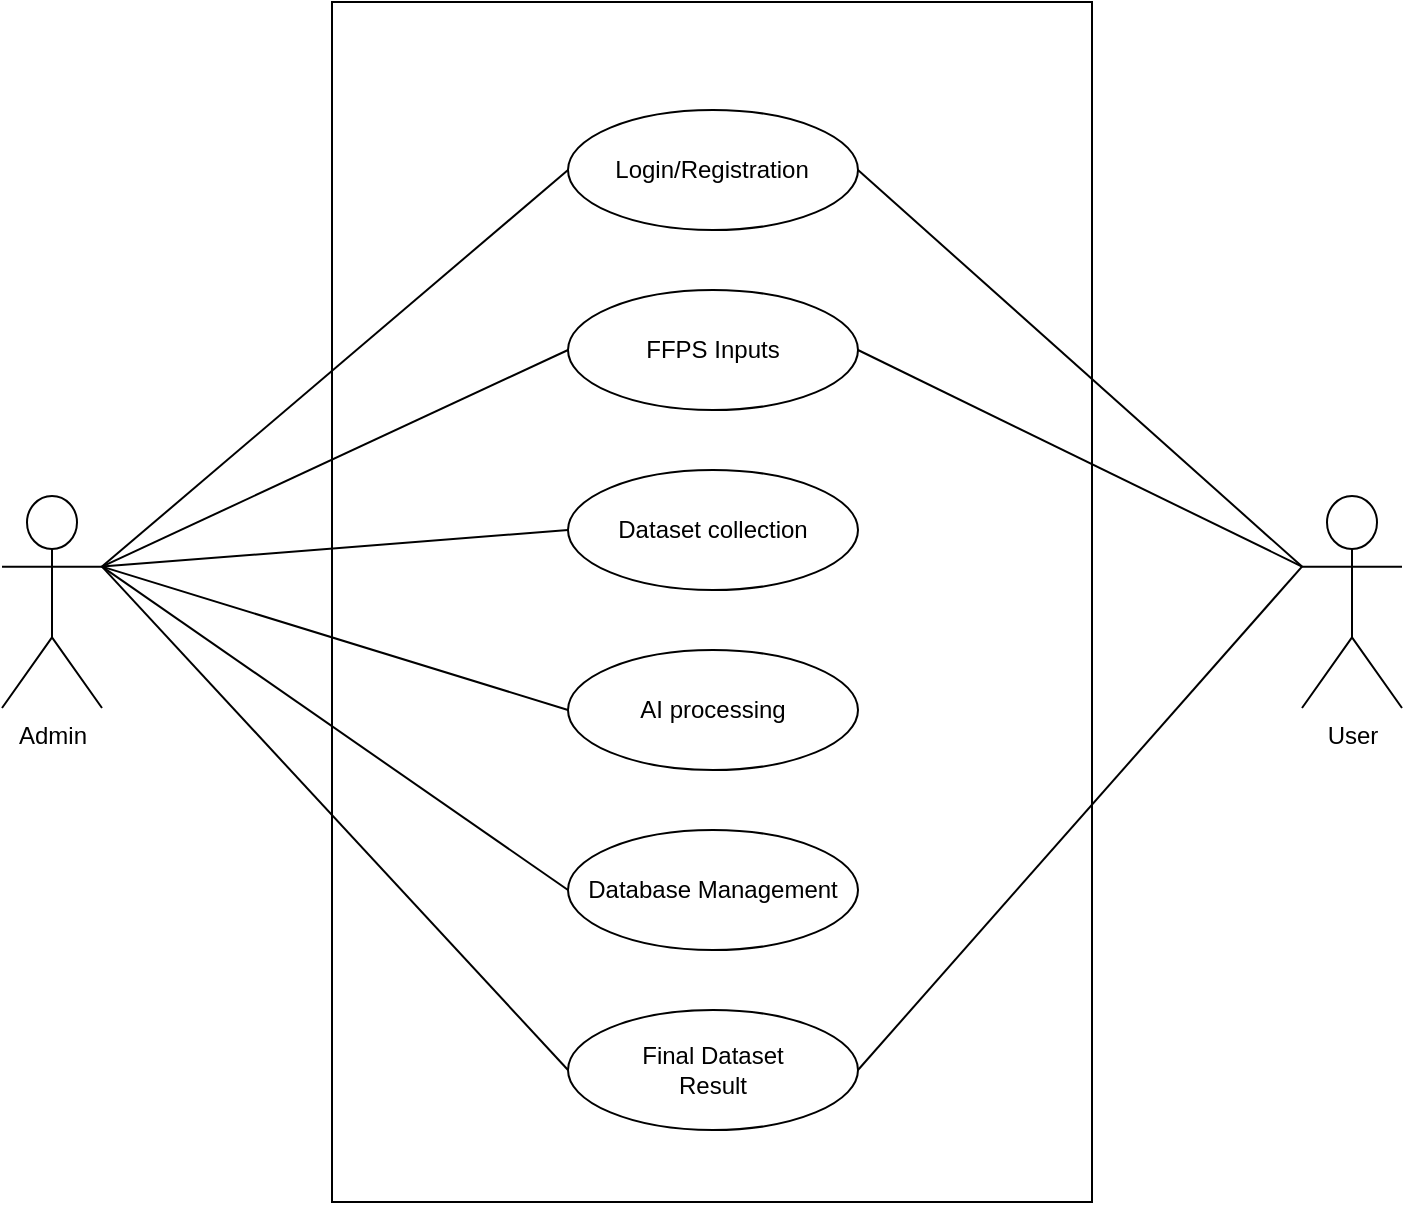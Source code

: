 <mxfile version="21.2.8" type="device">
  <diagram name="Page-1" id="F-fchwOXcRIv6on6uKuA">
    <mxGraphModel dx="1036" dy="654" grid="1" gridSize="10" guides="1" tooltips="1" connect="1" arrows="1" fold="1" page="1" pageScale="1" pageWidth="850" pageHeight="1100" math="0" shadow="0">
      <root>
        <mxCell id="0" />
        <mxCell id="1" parent="0" />
        <mxCell id="Eq9UN5rmPfJ1JUZl9F5J-8" value="" style="rounded=0;whiteSpace=wrap;html=1;" parent="1" vertex="1">
          <mxGeometry x="235" y="80" width="380" height="600" as="geometry" />
        </mxCell>
        <mxCell id="Eq9UN5rmPfJ1JUZl9F5J-1" value="" style="ellipse;whiteSpace=wrap;html=1;" parent="1" vertex="1">
          <mxGeometry x="353" y="134" width="145" height="60" as="geometry" />
        </mxCell>
        <mxCell id="Eq9UN5rmPfJ1JUZl9F5J-2" value="" style="ellipse;whiteSpace=wrap;html=1;" parent="1" vertex="1">
          <mxGeometry x="353" y="224" width="145" height="60" as="geometry" />
        </mxCell>
        <mxCell id="Eq9UN5rmPfJ1JUZl9F5J-3" value="" style="ellipse;whiteSpace=wrap;html=1;" parent="1" vertex="1">
          <mxGeometry x="353" y="314" width="145" height="60" as="geometry" />
        </mxCell>
        <mxCell id="Eq9UN5rmPfJ1JUZl9F5J-4" value="" style="ellipse;whiteSpace=wrap;html=1;" parent="1" vertex="1">
          <mxGeometry x="353" y="404" width="145" height="60" as="geometry" />
        </mxCell>
        <mxCell id="Eq9UN5rmPfJ1JUZl9F5J-5" value="" style="ellipse;whiteSpace=wrap;html=1;" parent="1" vertex="1">
          <mxGeometry x="353" y="494" width="145" height="60" as="geometry" />
        </mxCell>
        <mxCell id="Eq9UN5rmPfJ1JUZl9F5J-6" value="" style="ellipse;whiteSpace=wrap;html=1;" parent="1" vertex="1">
          <mxGeometry x="353" y="584" width="145" height="60" as="geometry" />
        </mxCell>
        <mxCell id="Eq9UN5rmPfJ1JUZl9F5J-9" value="Admin" style="shape=umlActor;verticalLabelPosition=bottom;verticalAlign=top;html=1;outlineConnect=0;" parent="1" vertex="1">
          <mxGeometry x="70" y="327" width="50" height="106" as="geometry" />
        </mxCell>
        <mxCell id="Eq9UN5rmPfJ1JUZl9F5J-12" value="User" style="shape=umlActor;verticalLabelPosition=bottom;verticalAlign=top;html=1;outlineConnect=0;" parent="1" vertex="1">
          <mxGeometry x="720" y="327" width="50" height="106" as="geometry" />
        </mxCell>
        <mxCell id="Eq9UN5rmPfJ1JUZl9F5J-13" value="" style="endArrow=none;html=1;rounded=0;exitX=1;exitY=0.333;exitDx=0;exitDy=0;exitPerimeter=0;entryX=0;entryY=0.5;entryDx=0;entryDy=0;" parent="1" source="Eq9UN5rmPfJ1JUZl9F5J-9" target="Eq9UN5rmPfJ1JUZl9F5J-1" edge="1">
          <mxGeometry width="50" height="50" relative="1" as="geometry">
            <mxPoint x="400" y="410" as="sourcePoint" />
            <mxPoint x="450" y="360" as="targetPoint" />
          </mxGeometry>
        </mxCell>
        <mxCell id="Eq9UN5rmPfJ1JUZl9F5J-14" value="" style="endArrow=none;html=1;rounded=0;exitX=1;exitY=0.333;exitDx=0;exitDy=0;exitPerimeter=0;entryX=0;entryY=0.5;entryDx=0;entryDy=0;" parent="1" source="Eq9UN5rmPfJ1JUZl9F5J-9" target="Eq9UN5rmPfJ1JUZl9F5J-2" edge="1">
          <mxGeometry width="50" height="50" relative="1" as="geometry">
            <mxPoint x="130" y="372" as="sourcePoint" />
            <mxPoint x="363" y="174" as="targetPoint" />
          </mxGeometry>
        </mxCell>
        <mxCell id="Eq9UN5rmPfJ1JUZl9F5J-15" value="" style="endArrow=none;html=1;rounded=0;exitX=1;exitY=0.333;exitDx=0;exitDy=0;exitPerimeter=0;entryX=0;entryY=0.5;entryDx=0;entryDy=0;" parent="1" source="Eq9UN5rmPfJ1JUZl9F5J-9" target="Eq9UN5rmPfJ1JUZl9F5J-3" edge="1">
          <mxGeometry width="50" height="50" relative="1" as="geometry">
            <mxPoint x="140" y="382" as="sourcePoint" />
            <mxPoint x="373" y="184" as="targetPoint" />
          </mxGeometry>
        </mxCell>
        <mxCell id="Eq9UN5rmPfJ1JUZl9F5J-16" value="" style="endArrow=none;html=1;rounded=0;entryX=0;entryY=0.5;entryDx=0;entryDy=0;exitX=1;exitY=0.333;exitDx=0;exitDy=0;exitPerimeter=0;" parent="1" source="Eq9UN5rmPfJ1JUZl9F5J-9" target="Eq9UN5rmPfJ1JUZl9F5J-4" edge="1">
          <mxGeometry width="50" height="50" relative="1" as="geometry">
            <mxPoint x="150" y="392" as="sourcePoint" />
            <mxPoint x="383" y="194" as="targetPoint" />
          </mxGeometry>
        </mxCell>
        <mxCell id="Eq9UN5rmPfJ1JUZl9F5J-17" value="" style="endArrow=none;html=1;rounded=0;exitX=1;exitY=0.333;exitDx=0;exitDy=0;exitPerimeter=0;entryX=0;entryY=0.5;entryDx=0;entryDy=0;" parent="1" source="Eq9UN5rmPfJ1JUZl9F5J-9" target="Eq9UN5rmPfJ1JUZl9F5J-5" edge="1">
          <mxGeometry width="50" height="50" relative="1" as="geometry">
            <mxPoint x="160" y="402" as="sourcePoint" />
            <mxPoint x="393" y="204" as="targetPoint" />
          </mxGeometry>
        </mxCell>
        <mxCell id="Eq9UN5rmPfJ1JUZl9F5J-18" value="" style="endArrow=none;html=1;rounded=0;exitX=1;exitY=0.333;exitDx=0;exitDy=0;exitPerimeter=0;entryX=0;entryY=0.5;entryDx=0;entryDy=0;" parent="1" source="Eq9UN5rmPfJ1JUZl9F5J-9" target="Eq9UN5rmPfJ1JUZl9F5J-6" edge="1">
          <mxGeometry width="50" height="50" relative="1" as="geometry">
            <mxPoint x="170" y="412" as="sourcePoint" />
            <mxPoint x="403" y="214" as="targetPoint" />
          </mxGeometry>
        </mxCell>
        <mxCell id="Eq9UN5rmPfJ1JUZl9F5J-19" value="" style="endArrow=none;html=1;rounded=0;exitX=0;exitY=0.333;exitDx=0;exitDy=0;exitPerimeter=0;entryX=1;entryY=0.5;entryDx=0;entryDy=0;" parent="1" source="Eq9UN5rmPfJ1JUZl9F5J-12" target="Eq9UN5rmPfJ1JUZl9F5J-1" edge="1">
          <mxGeometry width="50" height="50" relative="1" as="geometry">
            <mxPoint x="180" y="422" as="sourcePoint" />
            <mxPoint x="413" y="224" as="targetPoint" />
          </mxGeometry>
        </mxCell>
        <mxCell id="Eq9UN5rmPfJ1JUZl9F5J-20" value="" style="endArrow=none;html=1;rounded=0;exitX=0;exitY=0.333;exitDx=0;exitDy=0;exitPerimeter=0;entryX=1;entryY=0.5;entryDx=0;entryDy=0;" parent="1" source="Eq9UN5rmPfJ1JUZl9F5J-12" target="Eq9UN5rmPfJ1JUZl9F5J-2" edge="1">
          <mxGeometry width="50" height="50" relative="1" as="geometry">
            <mxPoint x="190" y="432" as="sourcePoint" />
            <mxPoint x="423" y="234" as="targetPoint" />
          </mxGeometry>
        </mxCell>
        <mxCell id="Eq9UN5rmPfJ1JUZl9F5J-21" value="" style="endArrow=none;html=1;rounded=0;exitX=0;exitY=0.333;exitDx=0;exitDy=0;exitPerimeter=0;entryX=1;entryY=0.5;entryDx=0;entryDy=0;" parent="1" source="Eq9UN5rmPfJ1JUZl9F5J-12" target="Eq9UN5rmPfJ1JUZl9F5J-6" edge="1">
          <mxGeometry width="50" height="50" relative="1" as="geometry">
            <mxPoint x="200" y="442" as="sourcePoint" />
            <mxPoint x="433" y="244" as="targetPoint" />
          </mxGeometry>
        </mxCell>
        <mxCell id="Eq9UN5rmPfJ1JUZl9F5J-22" value="Login/Registration" style="text;html=1;strokeColor=none;fillColor=none;align=center;verticalAlign=middle;whiteSpace=wrap;rounded=0;" parent="1" vertex="1">
          <mxGeometry x="395" y="149" width="60" height="30" as="geometry" />
        </mxCell>
        <mxCell id="Eq9UN5rmPfJ1JUZl9F5J-23" value="FFPS Inputs" style="text;html=1;strokeColor=none;fillColor=none;align=center;verticalAlign=middle;whiteSpace=wrap;rounded=0;" parent="1" vertex="1">
          <mxGeometry x="388" y="239" width="75" height="30" as="geometry" />
        </mxCell>
        <mxCell id="Eq9UN5rmPfJ1JUZl9F5J-24" value="Dataset collection" style="text;html=1;strokeColor=none;fillColor=none;align=center;verticalAlign=middle;whiteSpace=wrap;rounded=0;" parent="1" vertex="1">
          <mxGeometry x="368" y="329" width="115" height="30" as="geometry" />
        </mxCell>
        <mxCell id="Eq9UN5rmPfJ1JUZl9F5J-25" value="AI processing" style="text;html=1;strokeColor=none;fillColor=none;align=center;verticalAlign=middle;whiteSpace=wrap;rounded=0;" parent="1" vertex="1">
          <mxGeometry x="383" y="419" width="85" height="30" as="geometry" />
        </mxCell>
        <mxCell id="Eq9UN5rmPfJ1JUZl9F5J-26" value="Database Management" style="text;html=1;strokeColor=none;fillColor=none;align=center;verticalAlign=middle;whiteSpace=wrap;rounded=0;" parent="1" vertex="1">
          <mxGeometry x="348" y="509" width="155" height="30" as="geometry" />
        </mxCell>
        <mxCell id="Eq9UN5rmPfJ1JUZl9F5J-27" value="Final Dataset Result" style="text;html=1;strokeColor=none;fillColor=none;align=center;verticalAlign=middle;whiteSpace=wrap;rounded=0;" parent="1" vertex="1">
          <mxGeometry x="388" y="599" width="75" height="30" as="geometry" />
        </mxCell>
      </root>
    </mxGraphModel>
  </diagram>
</mxfile>
